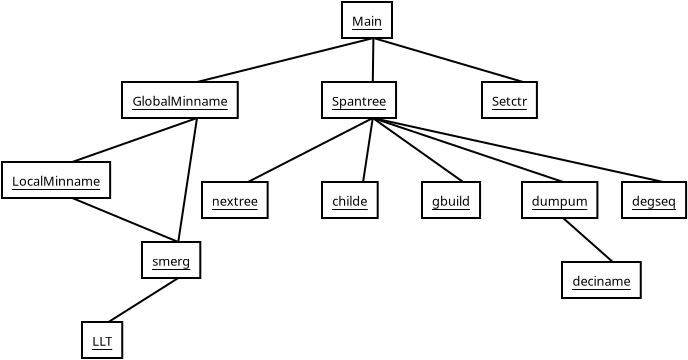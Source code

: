 <?xml version="1.0"?>
<diagram xmlns:dia="http://www.lysator.liu.se/~alla/dia/">
  <diagramdata>
    <attribute name="background">
      <color val="#ffffff"/>
    </attribute>
    <attribute name="paper">
      <composite type="paper">
        <attribute name="name">
          <string>#A4#</string>
        </attribute>
        <attribute name="tmargin">
          <real val="2.82"/>
        </attribute>
        <attribute name="bmargin">
          <real val="2.82"/>
        </attribute>
        <attribute name="lmargin">
          <real val="2.82"/>
        </attribute>
        <attribute name="rmargin">
          <real val="2.82"/>
        </attribute>
        <attribute name="is_portrait">
          <boolean val="true"/>
        </attribute>
        <attribute name="scaling">
          <real val="1"/>
        </attribute>
        <attribute name="fitto">
          <boolean val="false"/>
        </attribute>
      </composite>
    </attribute>
    <attribute name="grid">
      <composite type="grid">
        <attribute name="width_x">
          <real val="1"/>
        </attribute>
        <attribute name="width_y">
          <real val="1"/>
        </attribute>
        <attribute name="visible_x">
          <int val="1"/>
        </attribute>
        <attribute name="visible_y">
          <int val="1"/>
        </attribute>
      </composite>
    </attribute>
    <attribute name="guides">
      <composite type="guides">
        <attribute name="hguides"/>
        <attribute name="vguides"/>
      </composite>
    </attribute>
  </diagramdata>
  <layer name="Background" visible="true">
    <object type="UML - Object" version="0" id="O0">
      <attribute name="obj_pos">
        <point val="18,3"/>
      </attribute>
      <attribute name="obj_bb">
        <rectangle val="17.95,2.95;21.189,4.85"/>
      </attribute>
      <attribute name="elem_corner">
        <point val="18,3"/>
      </attribute>
      <attribute name="elem_width">
        <real val="3.139"/>
      </attribute>
      <attribute name="elem_height">
        <real val="1.8"/>
      </attribute>
      <attribute name="text">
        <composite type="text">
          <attribute name="string">
            <string>#Main#</string>
          </attribute>
          <attribute name="font">
            <font name="Helvetica"/>
          </attribute>
          <attribute name="height">
            <real val="0.8"/>
          </attribute>
          <attribute name="pos">
            <point val="19.57,4.095"/>
          </attribute>
          <attribute name="color">
            <color val="#000000"/>
          </attribute>
          <attribute name="alignment">
            <enum val="1"/>
          </attribute>
        </composite>
      </attribute>
      <attribute name="stereotype">
        <string/>
      </attribute>
      <attribute name="exstate">
        <string/>
      </attribute>
      <attribute name="attrib">
        <composite type="text">
          <attribute name="string">
            <string>##</string>
          </attribute>
          <attribute name="font">
            <font name="Helvetica"/>
          </attribute>
          <attribute name="height">
            <real val="0.8"/>
          </attribute>
          <attribute name="pos">
            <point val="0,0"/>
          </attribute>
          <attribute name="color">
            <color val="#000000"/>
          </attribute>
          <attribute name="alignment">
            <enum val="0"/>
          </attribute>
        </composite>
      </attribute>
      <attribute name="is_active">
        <boolean val="false"/>
      </attribute>
      <attribute name="show_attribs">
        <boolean val="false"/>
      </attribute>
      <attribute name="multiple">
        <boolean val="false"/>
      </attribute>
    </object>
    <object type="UML - Object" version="0" id="O1">
      <attribute name="obj_pos">
        <point val="17,7"/>
      </attribute>
      <attribute name="obj_bb">
        <rectangle val="16.95,6.95;22.128,8.85"/>
      </attribute>
      <attribute name="elem_corner">
        <point val="17,7"/>
      </attribute>
      <attribute name="elem_width">
        <real val="5.078"/>
      </attribute>
      <attribute name="elem_height">
        <real val="1.8"/>
      </attribute>
      <attribute name="text">
        <composite type="text">
          <attribute name="string">
            <string>#Spantree#</string>
          </attribute>
          <attribute name="font">
            <font name="Helvetica"/>
          </attribute>
          <attribute name="height">
            <real val="0.8"/>
          </attribute>
          <attribute name="pos">
            <point val="19.539,8.095"/>
          </attribute>
          <attribute name="color">
            <color val="#000000"/>
          </attribute>
          <attribute name="alignment">
            <enum val="1"/>
          </attribute>
        </composite>
      </attribute>
      <attribute name="stereotype">
        <string/>
      </attribute>
      <attribute name="exstate">
        <string/>
      </attribute>
      <attribute name="attrib">
        <composite type="text">
          <attribute name="string">
            <string>##</string>
          </attribute>
          <attribute name="font">
            <font name="Helvetica"/>
          </attribute>
          <attribute name="height">
            <real val="0.8"/>
          </attribute>
          <attribute name="pos">
            <point val="0,0"/>
          </attribute>
          <attribute name="color">
            <color val="#000000"/>
          </attribute>
          <attribute name="alignment">
            <enum val="0"/>
          </attribute>
        </composite>
      </attribute>
      <attribute name="is_active">
        <boolean val="false"/>
      </attribute>
      <attribute name="show_attribs">
        <boolean val="false"/>
      </attribute>
      <attribute name="multiple">
        <boolean val="false"/>
      </attribute>
    </object>
    <object type="UML - Object" version="0" id="O2">
      <attribute name="obj_pos">
        <point val="25,7"/>
      </attribute>
      <attribute name="obj_bb">
        <rectangle val="24.95,6.95;29.159,8.85"/>
      </attribute>
      <attribute name="elem_corner">
        <point val="25,7"/>
      </attribute>
      <attribute name="elem_width">
        <real val="4.109"/>
      </attribute>
      <attribute name="elem_height">
        <real val="1.8"/>
      </attribute>
      <attribute name="text">
        <composite type="text">
          <attribute name="string">
            <string>#Setctr#</string>
          </attribute>
          <attribute name="font">
            <font name="Helvetica"/>
          </attribute>
          <attribute name="height">
            <real val="0.8"/>
          </attribute>
          <attribute name="pos">
            <point val="27.054,8.095"/>
          </attribute>
          <attribute name="color">
            <color val="#000000"/>
          </attribute>
          <attribute name="alignment">
            <enum val="1"/>
          </attribute>
        </composite>
      </attribute>
      <attribute name="stereotype">
        <string/>
      </attribute>
      <attribute name="exstate">
        <string/>
      </attribute>
      <attribute name="attrib">
        <composite type="text">
          <attribute name="string">
            <string>##</string>
          </attribute>
          <attribute name="font">
            <font name="Helvetica"/>
          </attribute>
          <attribute name="height">
            <real val="0.8"/>
          </attribute>
          <attribute name="pos">
            <point val="0,0"/>
          </attribute>
          <attribute name="color">
            <color val="#000000"/>
          </attribute>
          <attribute name="alignment">
            <enum val="0"/>
          </attribute>
        </composite>
      </attribute>
      <attribute name="is_active">
        <boolean val="false"/>
      </attribute>
      <attribute name="show_attribs">
        <boolean val="false"/>
      </attribute>
      <attribute name="multiple">
        <boolean val="false"/>
      </attribute>
    </object>
    <object type="UML - Object" version="0" id="O3">
      <attribute name="obj_pos">
        <point val="7,7"/>
      </attribute>
      <attribute name="obj_bb">
        <rectangle val="6.95,6.95;14.552,8.85"/>
      </attribute>
      <attribute name="elem_corner">
        <point val="7,7"/>
      </attribute>
      <attribute name="elem_width">
        <real val="7.502"/>
      </attribute>
      <attribute name="elem_height">
        <real val="1.8"/>
      </attribute>
      <attribute name="text">
        <composite type="text">
          <attribute name="string">
            <string>#GlobalMinname#</string>
          </attribute>
          <attribute name="font">
            <font name="Helvetica"/>
          </attribute>
          <attribute name="height">
            <real val="0.8"/>
          </attribute>
          <attribute name="pos">
            <point val="10.751,8.095"/>
          </attribute>
          <attribute name="color">
            <color val="#000000"/>
          </attribute>
          <attribute name="alignment">
            <enum val="1"/>
          </attribute>
        </composite>
      </attribute>
      <attribute name="stereotype">
        <string/>
      </attribute>
      <attribute name="exstate">
        <string/>
      </attribute>
      <attribute name="attrib">
        <composite type="text">
          <attribute name="string">
            <string>##</string>
          </attribute>
          <attribute name="font">
            <font name="Helvetica"/>
          </attribute>
          <attribute name="height">
            <real val="0.8"/>
          </attribute>
          <attribute name="pos">
            <point val="0,0"/>
          </attribute>
          <attribute name="color">
            <color val="#000000"/>
          </attribute>
          <attribute name="alignment">
            <enum val="0"/>
          </attribute>
        </composite>
      </attribute>
      <attribute name="is_active">
        <boolean val="false"/>
      </attribute>
      <attribute name="show_attribs">
        <boolean val="false"/>
      </attribute>
      <attribute name="multiple">
        <boolean val="false"/>
      </attribute>
    </object>
    <object type="UML - Object" version="0" id="O4">
      <attribute name="obj_pos">
        <point val="1,11"/>
      </attribute>
      <attribute name="obj_bb">
        <rectangle val="0.95,10.95;8.068,12.85"/>
      </attribute>
      <attribute name="elem_corner">
        <point val="1,11"/>
      </attribute>
      <attribute name="elem_width">
        <real val="7.018"/>
      </attribute>
      <attribute name="elem_height">
        <real val="1.8"/>
      </attribute>
      <attribute name="text">
        <composite type="text">
          <attribute name="string">
            <string>#LocalMinname#</string>
          </attribute>
          <attribute name="font">
            <font name="Helvetica"/>
          </attribute>
          <attribute name="height">
            <real val="0.8"/>
          </attribute>
          <attribute name="pos">
            <point val="4.509,12.095"/>
          </attribute>
          <attribute name="color">
            <color val="#000000"/>
          </attribute>
          <attribute name="alignment">
            <enum val="1"/>
          </attribute>
        </composite>
      </attribute>
      <attribute name="stereotype">
        <string/>
      </attribute>
      <attribute name="exstate">
        <string/>
      </attribute>
      <attribute name="attrib">
        <composite type="text">
          <attribute name="string">
            <string>##</string>
          </attribute>
          <attribute name="font">
            <font name="Helvetica"/>
          </attribute>
          <attribute name="height">
            <real val="0.8"/>
          </attribute>
          <attribute name="pos">
            <point val="0,0"/>
          </attribute>
          <attribute name="color">
            <color val="#000000"/>
          </attribute>
          <attribute name="alignment">
            <enum val="0"/>
          </attribute>
        </composite>
      </attribute>
      <attribute name="is_active">
        <boolean val="false"/>
      </attribute>
      <attribute name="show_attribs">
        <boolean val="false"/>
      </attribute>
      <attribute name="multiple">
        <boolean val="false"/>
      </attribute>
    </object>
    <object type="UML - Object" version="0" id="O5">
      <attribute name="obj_pos">
        <point val="8,15"/>
      </attribute>
      <attribute name="obj_bb">
        <rectangle val="7.95,14.95;11.674,16.85"/>
      </attribute>
      <attribute name="elem_corner">
        <point val="8,15"/>
      </attribute>
      <attribute name="elem_width">
        <real val="3.624"/>
      </attribute>
      <attribute name="elem_height">
        <real val="1.8"/>
      </attribute>
      <attribute name="text">
        <composite type="text">
          <attribute name="string">
            <string>#smerg#</string>
          </attribute>
          <attribute name="font">
            <font name="Helvetica"/>
          </attribute>
          <attribute name="height">
            <real val="0.8"/>
          </attribute>
          <attribute name="pos">
            <point val="9.812,16.095"/>
          </attribute>
          <attribute name="color">
            <color val="#000000"/>
          </attribute>
          <attribute name="alignment">
            <enum val="1"/>
          </attribute>
        </composite>
      </attribute>
      <attribute name="stereotype">
        <string/>
      </attribute>
      <attribute name="exstate">
        <string/>
      </attribute>
      <attribute name="attrib">
        <composite type="text">
          <attribute name="string">
            <string>##</string>
          </attribute>
          <attribute name="font">
            <font name="Helvetica"/>
          </attribute>
          <attribute name="height">
            <real val="0.8"/>
          </attribute>
          <attribute name="pos">
            <point val="0,0"/>
          </attribute>
          <attribute name="color">
            <color val="#000000"/>
          </attribute>
          <attribute name="alignment">
            <enum val="0"/>
          </attribute>
        </composite>
      </attribute>
      <attribute name="is_active">
        <boolean val="false"/>
      </attribute>
      <attribute name="show_attribs">
        <boolean val="false"/>
      </attribute>
      <attribute name="multiple">
        <boolean val="false"/>
      </attribute>
    </object>
    <object type="UML - Object" version="0" id="O6">
      <attribute name="obj_pos">
        <point val="5,19"/>
      </attribute>
      <attribute name="obj_bb">
        <rectangle val="4.95,18.95;7.704,20.85"/>
      </attribute>
      <attribute name="elem_corner">
        <point val="5,19"/>
      </attribute>
      <attribute name="elem_width">
        <real val="2.654"/>
      </attribute>
      <attribute name="elem_height">
        <real val="1.8"/>
      </attribute>
      <attribute name="text">
        <composite type="text">
          <attribute name="string">
            <string>#LLT#</string>
          </attribute>
          <attribute name="font">
            <font name="Helvetica"/>
          </attribute>
          <attribute name="height">
            <real val="0.8"/>
          </attribute>
          <attribute name="pos">
            <point val="6.327,20.095"/>
          </attribute>
          <attribute name="color">
            <color val="#000000"/>
          </attribute>
          <attribute name="alignment">
            <enum val="1"/>
          </attribute>
        </composite>
      </attribute>
      <attribute name="stereotype">
        <string/>
      </attribute>
      <attribute name="exstate">
        <string/>
      </attribute>
      <attribute name="attrib">
        <composite type="text">
          <attribute name="string">
            <string>##</string>
          </attribute>
          <attribute name="font">
            <font name="Helvetica"/>
          </attribute>
          <attribute name="height">
            <real val="0.8"/>
          </attribute>
          <attribute name="pos">
            <point val="0,0"/>
          </attribute>
          <attribute name="color">
            <color val="#000000"/>
          </attribute>
          <attribute name="alignment">
            <enum val="0"/>
          </attribute>
        </composite>
      </attribute>
      <attribute name="is_active">
        <boolean val="false"/>
      </attribute>
      <attribute name="show_attribs">
        <boolean val="false"/>
      </attribute>
      <attribute name="multiple">
        <boolean val="false"/>
      </attribute>
    </object>
    <object type="Standard - Line" version="0" id="O7">
      <attribute name="obj_pos">
        <point val="19.57,4.8"/>
      </attribute>
      <attribute name="obj_bb">
        <rectangle val="19.489,4.75;19.62,7.05"/>
      </attribute>
      <attribute name="conn_endpoints">
        <point val="19.57,4.8"/>
        <point val="19.539,7"/>
      </attribute>
      <attribute name="numcp">
        <int val="1"/>
      </attribute>
      <connections>
        <connection handle="0" to="O0" connection="6"/>
        <connection handle="1" to="O1" connection="1"/>
      </connections>
    </object>
    <object type="Standard - Line" version="0" id="O8">
      <attribute name="obj_pos">
        <point val="19.57,4.8"/>
      </attribute>
      <attribute name="obj_bb">
        <rectangle val="10.701,4.75;19.62,7.05"/>
      </attribute>
      <attribute name="conn_endpoints">
        <point val="19.57,4.8"/>
        <point val="10.751,7"/>
      </attribute>
      <attribute name="numcp">
        <int val="1"/>
      </attribute>
      <connections>
        <connection handle="0" to="O0" connection="6"/>
        <connection handle="1" to="O3" connection="1"/>
      </connections>
    </object>
    <object type="Standard - Line" version="0" id="O9">
      <attribute name="obj_pos">
        <point val="19.57,4.8"/>
      </attribute>
      <attribute name="obj_bb">
        <rectangle val="19.52,4.75;27.104,7.05"/>
      </attribute>
      <attribute name="conn_endpoints">
        <point val="19.57,4.8"/>
        <point val="27.054,7"/>
      </attribute>
      <attribute name="numcp">
        <int val="1"/>
      </attribute>
      <connections>
        <connection handle="0" to="O0" connection="6"/>
        <connection handle="1" to="O2" connection="1"/>
      </connections>
    </object>
    <object type="Standard - Line" version="0" id="O10">
      <attribute name="obj_pos">
        <point val="10.751,8.8"/>
      </attribute>
      <attribute name="obj_bb">
        <rectangle val="4.459,8.75;10.801,11.05"/>
      </attribute>
      <attribute name="conn_endpoints">
        <point val="10.751,8.8"/>
        <point val="4.509,11"/>
      </attribute>
      <attribute name="numcp">
        <int val="1"/>
      </attribute>
      <connections>
        <connection handle="0" to="O3" connection="6"/>
        <connection handle="1" to="O4" connection="1"/>
      </connections>
    </object>
    <object type="Standard - Line" version="0" id="O11">
      <attribute name="obj_pos">
        <point val="10.751,8.8"/>
      </attribute>
      <attribute name="obj_bb">
        <rectangle val="9.762,8.75;10.801,15.05"/>
      </attribute>
      <attribute name="conn_endpoints">
        <point val="10.751,8.8"/>
        <point val="9.812,15"/>
      </attribute>
      <attribute name="numcp">
        <int val="1"/>
      </attribute>
      <connections>
        <connection handle="0" to="O3" connection="6"/>
        <connection handle="1" to="O5" connection="1"/>
      </connections>
    </object>
    <object type="Standard - Line" version="0" id="O12">
      <attribute name="obj_pos">
        <point val="4.509,12.8"/>
      </attribute>
      <attribute name="obj_bb">
        <rectangle val="4.459,12.75;9.862,15.05"/>
      </attribute>
      <attribute name="conn_endpoints">
        <point val="4.509,12.8"/>
        <point val="9.812,15"/>
      </attribute>
      <attribute name="numcp">
        <int val="1"/>
      </attribute>
      <connections>
        <connection handle="0" to="O4" connection="6"/>
        <connection handle="1" to="O5" connection="1"/>
      </connections>
    </object>
    <object type="Standard - Line" version="0" id="O13">
      <attribute name="obj_pos">
        <point val="9.812,16.8"/>
      </attribute>
      <attribute name="obj_bb">
        <rectangle val="6.277,16.75;9.862,19.05"/>
      </attribute>
      <attribute name="conn_endpoints">
        <point val="9.812,16.8"/>
        <point val="6.327,19"/>
      </attribute>
      <attribute name="numcp">
        <int val="1"/>
      </attribute>
      <connections>
        <connection handle="0" to="O5" connection="6"/>
        <connection handle="1" to="O6" connection="1"/>
      </connections>
    </object>
    <object type="UML - Object" version="0" id="O14">
      <attribute name="obj_pos">
        <point val="11,12"/>
      </attribute>
      <attribute name="obj_bb">
        <rectangle val="10.95,11.95;15.644,13.85"/>
      </attribute>
      <attribute name="elem_corner">
        <point val="11,12"/>
      </attribute>
      <attribute name="elem_width">
        <real val="4.594"/>
      </attribute>
      <attribute name="elem_height">
        <real val="1.8"/>
      </attribute>
      <attribute name="text">
        <composite type="text">
          <attribute name="string">
            <string>#nextree#</string>
          </attribute>
          <attribute name="font">
            <font name="Helvetica"/>
          </attribute>
          <attribute name="height">
            <real val="0.8"/>
          </attribute>
          <attribute name="pos">
            <point val="13.297,13.095"/>
          </attribute>
          <attribute name="color">
            <color val="#000000"/>
          </attribute>
          <attribute name="alignment">
            <enum val="1"/>
          </attribute>
        </composite>
      </attribute>
      <attribute name="stereotype">
        <string/>
      </attribute>
      <attribute name="exstate">
        <string/>
      </attribute>
      <attribute name="attrib">
        <composite type="text">
          <attribute name="string">
            <string>##</string>
          </attribute>
          <attribute name="font">
            <font name="Helvetica"/>
          </attribute>
          <attribute name="height">
            <real val="0.8"/>
          </attribute>
          <attribute name="pos">
            <point val="0,0"/>
          </attribute>
          <attribute name="color">
            <color val="#000000"/>
          </attribute>
          <attribute name="alignment">
            <enum val="0"/>
          </attribute>
        </composite>
      </attribute>
      <attribute name="is_active">
        <boolean val="false"/>
      </attribute>
      <attribute name="show_attribs">
        <boolean val="false"/>
      </attribute>
      <attribute name="multiple">
        <boolean val="false"/>
      </attribute>
    </object>
    <object type="UML - Object" version="0" id="O15">
      <attribute name="obj_pos">
        <point val="17,12"/>
      </attribute>
      <attribute name="obj_bb">
        <rectangle val="16.95,11.95;21.159,13.85"/>
      </attribute>
      <attribute name="elem_corner">
        <point val="17,12"/>
      </attribute>
      <attribute name="elem_width">
        <real val="4.109"/>
      </attribute>
      <attribute name="elem_height">
        <real val="1.8"/>
      </attribute>
      <attribute name="text">
        <composite type="text">
          <attribute name="string">
            <string>#childe#</string>
          </attribute>
          <attribute name="font">
            <font name="Helvetica"/>
          </attribute>
          <attribute name="height">
            <real val="0.8"/>
          </attribute>
          <attribute name="pos">
            <point val="19.054,13.095"/>
          </attribute>
          <attribute name="color">
            <color val="#000000"/>
          </attribute>
          <attribute name="alignment">
            <enum val="1"/>
          </attribute>
        </composite>
      </attribute>
      <attribute name="stereotype">
        <string/>
      </attribute>
      <attribute name="exstate">
        <string/>
      </attribute>
      <attribute name="attrib">
        <composite type="text">
          <attribute name="string">
            <string>##</string>
          </attribute>
          <attribute name="font">
            <font name="Helvetica"/>
          </attribute>
          <attribute name="height">
            <real val="0.8"/>
          </attribute>
          <attribute name="pos">
            <point val="0,0"/>
          </attribute>
          <attribute name="color">
            <color val="#000000"/>
          </attribute>
          <attribute name="alignment">
            <enum val="0"/>
          </attribute>
        </composite>
      </attribute>
      <attribute name="is_active">
        <boolean val="false"/>
      </attribute>
      <attribute name="show_attribs">
        <boolean val="false"/>
      </attribute>
      <attribute name="multiple">
        <boolean val="false"/>
      </attribute>
    </object>
    <object type="UML - Object" version="0" id="O16">
      <attribute name="obj_pos">
        <point val="22,12"/>
      </attribute>
      <attribute name="obj_bb">
        <rectangle val="21.95,11.95;26.159,13.85"/>
      </attribute>
      <attribute name="elem_corner">
        <point val="22,12"/>
      </attribute>
      <attribute name="elem_width">
        <real val="4.109"/>
      </attribute>
      <attribute name="elem_height">
        <real val="1.8"/>
      </attribute>
      <attribute name="text">
        <composite type="text">
          <attribute name="string">
            <string>#gbuild#</string>
          </attribute>
          <attribute name="font">
            <font name="Helvetica"/>
          </attribute>
          <attribute name="height">
            <real val="0.8"/>
          </attribute>
          <attribute name="pos">
            <point val="24.054,13.095"/>
          </attribute>
          <attribute name="color">
            <color val="#000000"/>
          </attribute>
          <attribute name="alignment">
            <enum val="1"/>
          </attribute>
        </composite>
      </attribute>
      <attribute name="stereotype">
        <string/>
      </attribute>
      <attribute name="exstate">
        <string/>
      </attribute>
      <attribute name="attrib">
        <composite type="text">
          <attribute name="string">
            <string>##</string>
          </attribute>
          <attribute name="font">
            <font name="Helvetica"/>
          </attribute>
          <attribute name="height">
            <real val="0.8"/>
          </attribute>
          <attribute name="pos">
            <point val="0,0"/>
          </attribute>
          <attribute name="color">
            <color val="#000000"/>
          </attribute>
          <attribute name="alignment">
            <enum val="0"/>
          </attribute>
        </composite>
      </attribute>
      <attribute name="is_active">
        <boolean val="false"/>
      </attribute>
      <attribute name="show_attribs">
        <boolean val="false"/>
      </attribute>
      <attribute name="multiple">
        <boolean val="false"/>
      </attribute>
    </object>
    <object type="UML - Object" version="0" id="O17">
      <attribute name="obj_pos">
        <point val="27,12"/>
      </attribute>
      <attribute name="obj_bb">
        <rectangle val="26.95,11.95;31.159,13.85"/>
      </attribute>
      <attribute name="elem_corner">
        <point val="27,12"/>
      </attribute>
      <attribute name="elem_width">
        <real val="4.109"/>
      </attribute>
      <attribute name="elem_height">
        <real val="1.8"/>
      </attribute>
      <attribute name="text">
        <composite type="text">
          <attribute name="string">
            <string>#dumpum#</string>
          </attribute>
          <attribute name="font">
            <font name="Helvetica"/>
          </attribute>
          <attribute name="height">
            <real val="0.8"/>
          </attribute>
          <attribute name="pos">
            <point val="29.054,13.095"/>
          </attribute>
          <attribute name="color">
            <color val="#000000"/>
          </attribute>
          <attribute name="alignment">
            <enum val="1"/>
          </attribute>
        </composite>
      </attribute>
      <attribute name="stereotype">
        <string/>
      </attribute>
      <attribute name="exstate">
        <string/>
      </attribute>
      <attribute name="attrib">
        <composite type="text">
          <attribute name="string">
            <string>##</string>
          </attribute>
          <attribute name="font">
            <font name="Helvetica"/>
          </attribute>
          <attribute name="height">
            <real val="0.8"/>
          </attribute>
          <attribute name="pos">
            <point val="0,0"/>
          </attribute>
          <attribute name="color">
            <color val="#000000"/>
          </attribute>
          <attribute name="alignment">
            <enum val="0"/>
          </attribute>
        </composite>
      </attribute>
      <attribute name="is_active">
        <boolean val="false"/>
      </attribute>
      <attribute name="show_attribs">
        <boolean val="false"/>
      </attribute>
      <attribute name="multiple">
        <boolean val="false"/>
      </attribute>
    </object>
    <object type="UML - Object" version="0" id="O18">
      <attribute name="obj_pos">
        <point val="32,12"/>
      </attribute>
      <attribute name="obj_bb">
        <rectangle val="31.95,11.95;36.159,13.85"/>
      </attribute>
      <attribute name="elem_corner">
        <point val="32,12"/>
      </attribute>
      <attribute name="elem_width">
        <real val="4.109"/>
      </attribute>
      <attribute name="elem_height">
        <real val="1.8"/>
      </attribute>
      <attribute name="text">
        <composite type="text">
          <attribute name="string">
            <string>#degseq#</string>
          </attribute>
          <attribute name="font">
            <font name="Helvetica"/>
          </attribute>
          <attribute name="height">
            <real val="0.8"/>
          </attribute>
          <attribute name="pos">
            <point val="34.054,13.095"/>
          </attribute>
          <attribute name="color">
            <color val="#000000"/>
          </attribute>
          <attribute name="alignment">
            <enum val="1"/>
          </attribute>
        </composite>
      </attribute>
      <attribute name="stereotype">
        <string/>
      </attribute>
      <attribute name="exstate">
        <string/>
      </attribute>
      <attribute name="attrib">
        <composite type="text">
          <attribute name="string">
            <string>##</string>
          </attribute>
          <attribute name="font">
            <font name="Helvetica"/>
          </attribute>
          <attribute name="height">
            <real val="0.8"/>
          </attribute>
          <attribute name="pos">
            <point val="0,0"/>
          </attribute>
          <attribute name="color">
            <color val="#000000"/>
          </attribute>
          <attribute name="alignment">
            <enum val="0"/>
          </attribute>
        </composite>
      </attribute>
      <attribute name="is_active">
        <boolean val="false"/>
      </attribute>
      <attribute name="show_attribs">
        <boolean val="false"/>
      </attribute>
      <attribute name="multiple">
        <boolean val="false"/>
      </attribute>
    </object>
    <object type="UML - Object" version="0" id="O19">
      <attribute name="obj_pos">
        <point val="29,16"/>
      </attribute>
      <attribute name="obj_bb">
        <rectangle val="28.95,15.95;34.128,17.85"/>
      </attribute>
      <attribute name="elem_corner">
        <point val="29,16"/>
      </attribute>
      <attribute name="elem_width">
        <real val="5.078"/>
      </attribute>
      <attribute name="elem_height">
        <real val="1.8"/>
      </attribute>
      <attribute name="text">
        <composite type="text">
          <attribute name="string">
            <string>#deciname#</string>
          </attribute>
          <attribute name="font">
            <font name="Helvetica"/>
          </attribute>
          <attribute name="height">
            <real val="0.8"/>
          </attribute>
          <attribute name="pos">
            <point val="31.539,17.095"/>
          </attribute>
          <attribute name="color">
            <color val="#000000"/>
          </attribute>
          <attribute name="alignment">
            <enum val="1"/>
          </attribute>
        </composite>
      </attribute>
      <attribute name="stereotype">
        <string/>
      </attribute>
      <attribute name="exstate">
        <string/>
      </attribute>
      <attribute name="attrib">
        <composite type="text">
          <attribute name="string">
            <string>##</string>
          </attribute>
          <attribute name="font">
            <font name="Helvetica"/>
          </attribute>
          <attribute name="height">
            <real val="0.8"/>
          </attribute>
          <attribute name="pos">
            <point val="0,0"/>
          </attribute>
          <attribute name="color">
            <color val="#000000"/>
          </attribute>
          <attribute name="alignment">
            <enum val="0"/>
          </attribute>
        </composite>
      </attribute>
      <attribute name="is_active">
        <boolean val="false"/>
      </attribute>
      <attribute name="show_attribs">
        <boolean val="false"/>
      </attribute>
      <attribute name="multiple">
        <boolean val="false"/>
      </attribute>
    </object>
    <object type="Standard - Line" version="0" id="O20">
      <attribute name="obj_pos">
        <point val="19.539,8.8"/>
      </attribute>
      <attribute name="obj_bb">
        <rectangle val="13.247,8.75;19.589,12.05"/>
      </attribute>
      <attribute name="conn_endpoints">
        <point val="19.539,8.8"/>
        <point val="13.297,12"/>
      </attribute>
      <attribute name="numcp">
        <int val="1"/>
      </attribute>
      <connections>
        <connection handle="0" to="O1" connection="6"/>
        <connection handle="1" to="O14" connection="1"/>
      </connections>
    </object>
    <object type="Standard - Line" version="0" id="O21">
      <attribute name="obj_pos">
        <point val="19.539,8.8"/>
      </attribute>
      <attribute name="obj_bb">
        <rectangle val="19.004,8.75;19.589,12.05"/>
      </attribute>
      <attribute name="conn_endpoints">
        <point val="19.539,8.8"/>
        <point val="19.054,12"/>
      </attribute>
      <attribute name="numcp">
        <int val="1"/>
      </attribute>
      <connections>
        <connection handle="0" to="O1" connection="6"/>
        <connection handle="1" to="O15" connection="1"/>
      </connections>
    </object>
    <object type="Standard - Line" version="0" id="O22">
      <attribute name="obj_pos">
        <point val="19.539,8.8"/>
      </attribute>
      <attribute name="obj_bb">
        <rectangle val="19.489,8.75;24.104,12.05"/>
      </attribute>
      <attribute name="conn_endpoints">
        <point val="19.539,8.8"/>
        <point val="24.054,12"/>
      </attribute>
      <attribute name="numcp">
        <int val="1"/>
      </attribute>
      <connections>
        <connection handle="0" to="O1" connection="6"/>
        <connection handle="1" to="O16" connection="1"/>
      </connections>
    </object>
    <object type="Standard - Line" version="0" id="O23">
      <attribute name="obj_pos">
        <point val="19.539,8.8"/>
      </attribute>
      <attribute name="obj_bb">
        <rectangle val="19.489,8.75;29.104,12.05"/>
      </attribute>
      <attribute name="conn_endpoints">
        <point val="19.539,8.8"/>
        <point val="29.054,12"/>
      </attribute>
      <attribute name="numcp">
        <int val="1"/>
      </attribute>
      <connections>
        <connection handle="0" to="O1" connection="6"/>
        <connection handle="1" to="O17" connection="1"/>
      </connections>
    </object>
    <object type="Standard - Line" version="0" id="O24">
      <attribute name="obj_pos">
        <point val="19.539,8.8"/>
      </attribute>
      <attribute name="obj_bb">
        <rectangle val="19.489,8.75;34.104,12.05"/>
      </attribute>
      <attribute name="conn_endpoints">
        <point val="19.539,8.8"/>
        <point val="34.054,12"/>
      </attribute>
      <attribute name="numcp">
        <int val="1"/>
      </attribute>
      <connections>
        <connection handle="0" to="O1" connection="6"/>
        <connection handle="1" to="O18" connection="1"/>
      </connections>
    </object>
    <object type="Standard - Line" version="0" id="O25">
      <attribute name="obj_pos">
        <point val="29.054,13.8"/>
      </attribute>
      <attribute name="obj_bb">
        <rectangle val="29.004,13.75;31.589,16.05"/>
      </attribute>
      <attribute name="conn_endpoints">
        <point val="29.054,13.8"/>
        <point val="31.539,16"/>
      </attribute>
      <attribute name="numcp">
        <int val="1"/>
      </attribute>
      <connections>
        <connection handle="0" to="O17" connection="6"/>
        <connection handle="1" to="O19" connection="1"/>
      </connections>
    </object>
  </layer>
</diagram>
